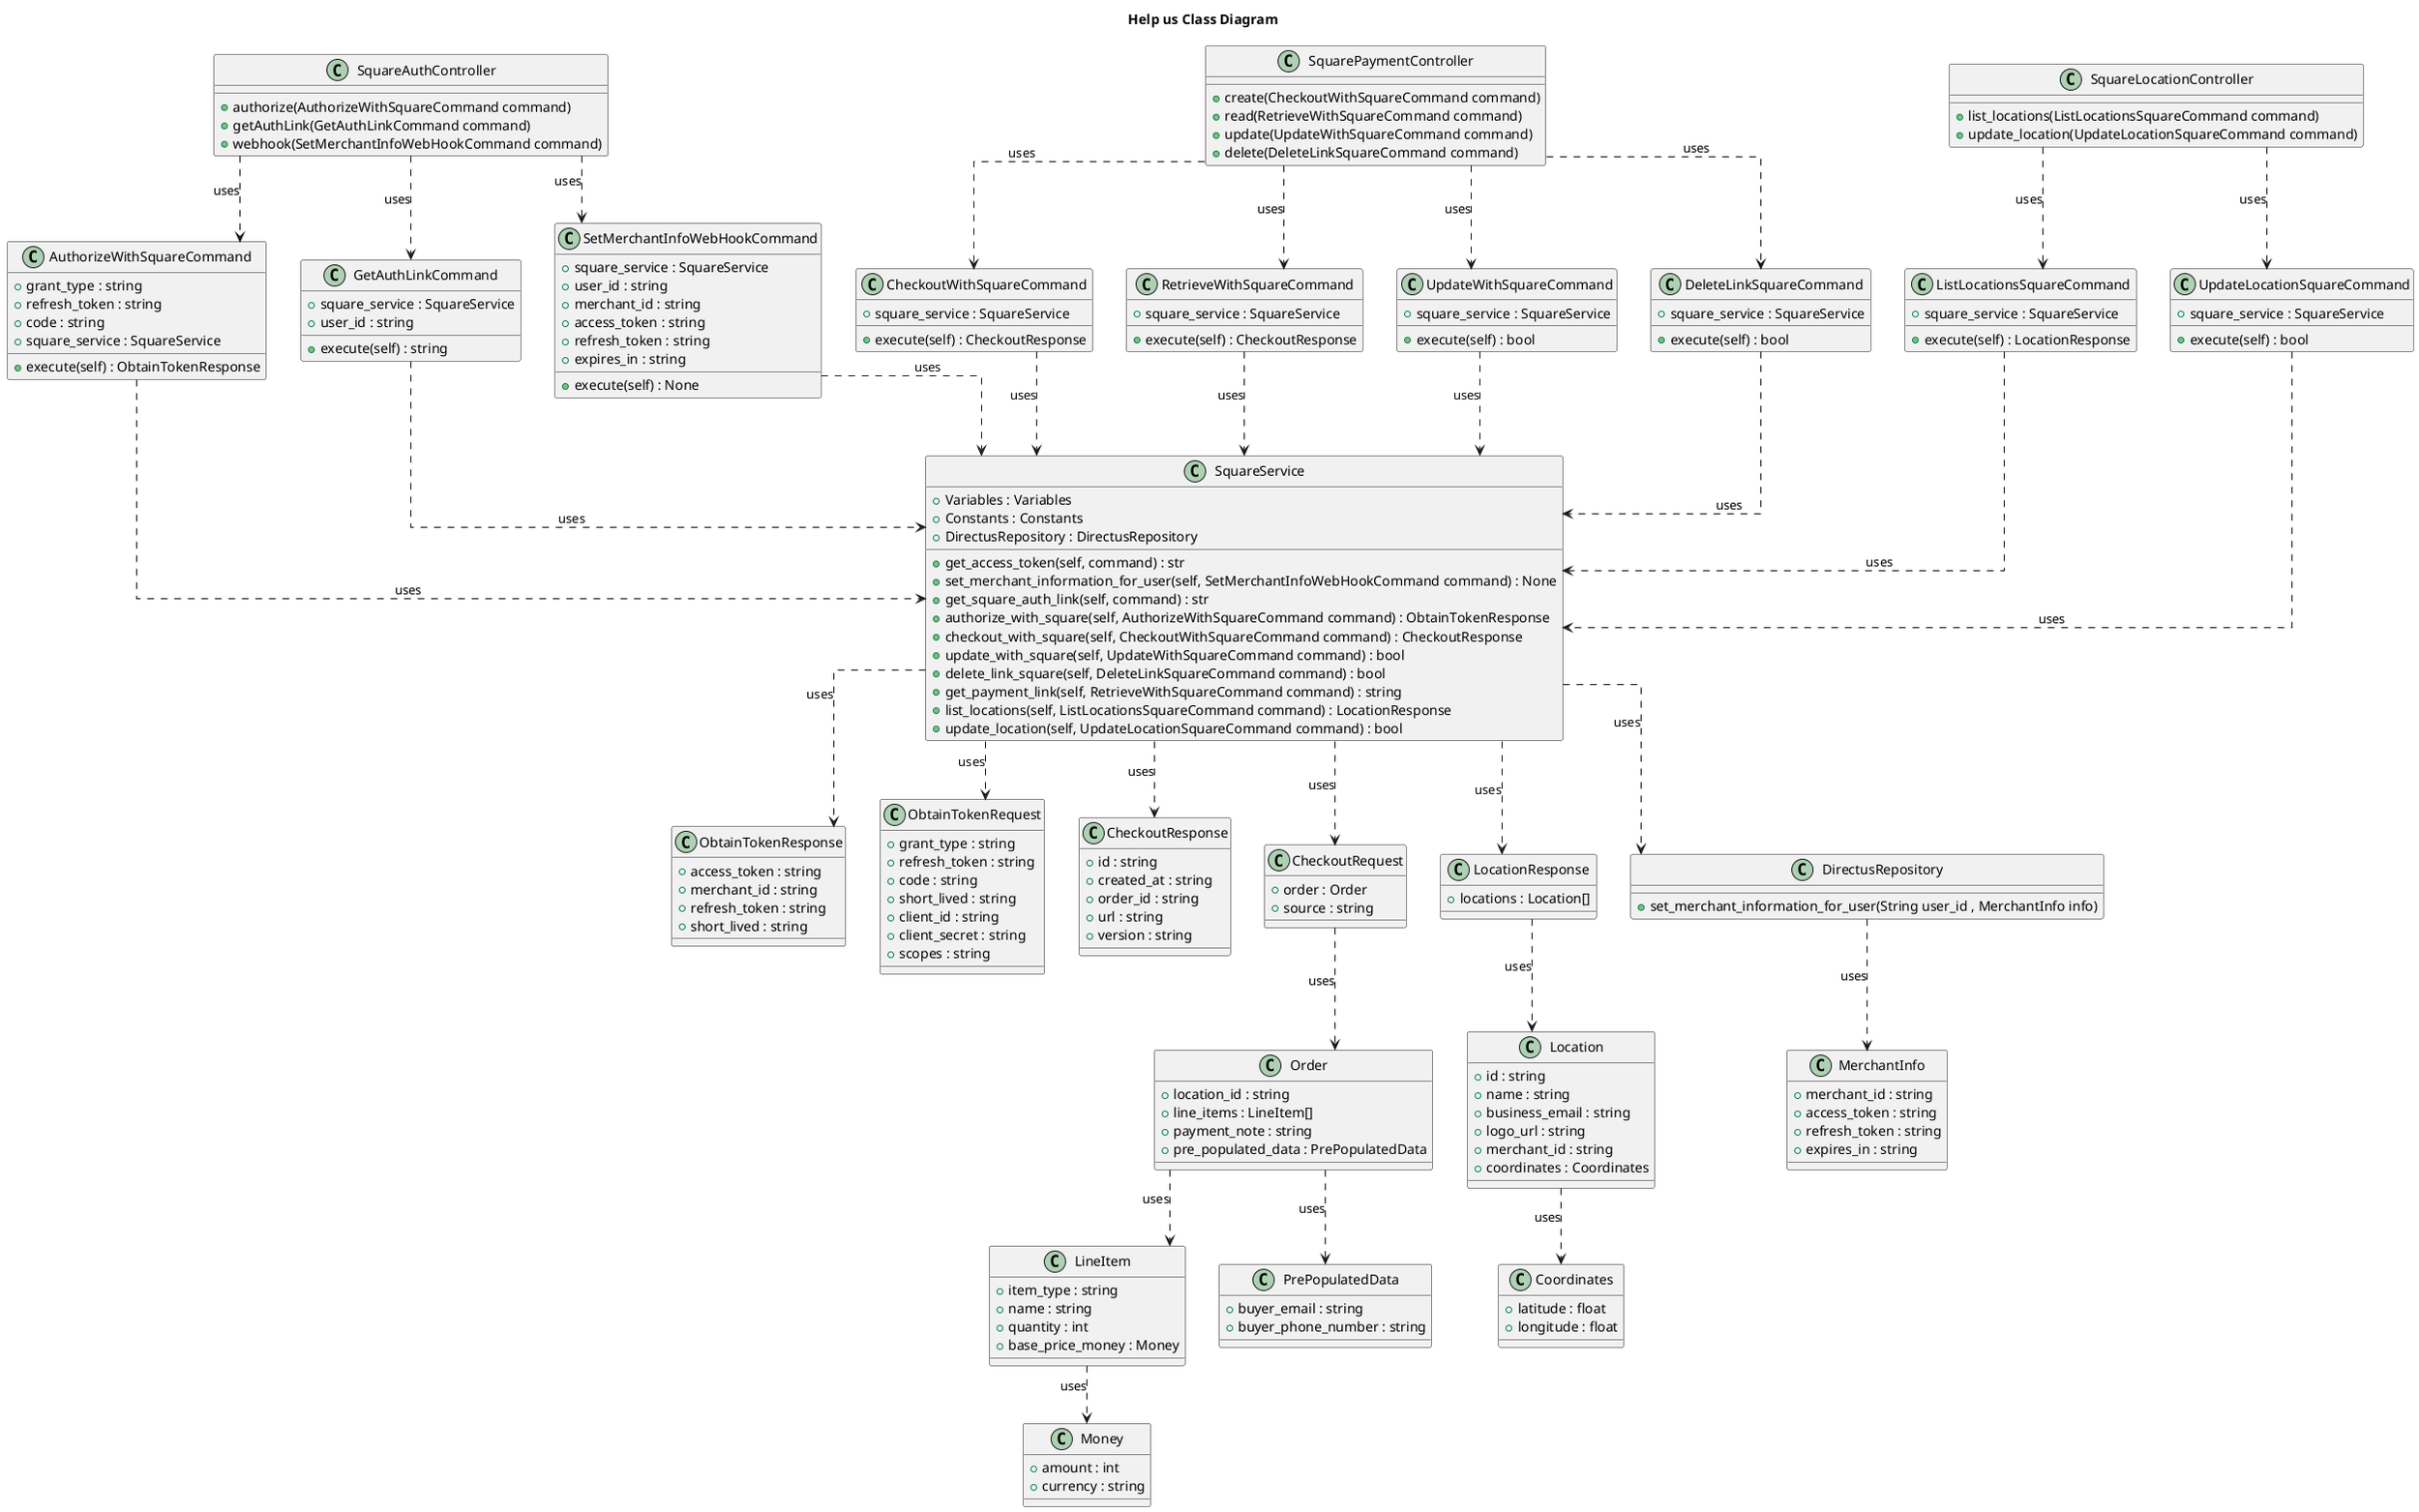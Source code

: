 @startuml "Help us Class Diagram"
title "Help us Class Diagram"

' avoid problems with angled crows feet
skinparam linetype ortho

class SquareAuthController {
    + authorize(AuthorizeWithSquareCommand command)
    + getAuthLink(GetAuthLinkCommand command)
    + webhook(SetMerchantInfoWebHookCommand command)
}

class AuthorizeWithSquareCommand {
    + grant_type : string
    + refresh_token : string
    + code : string
    + square_service : SquareService
    + execute(self) : ObtainTokenResponse
}

class GetAuthLinkCommand {
    + square_service : SquareService
    + user_id : string
    + execute(self) : string
}

SquareAuthController ..> AuthorizeWithSquareCommand : uses
SquareAuthController ..> GetAuthLinkCommand : uses

class SquareService {
    + Variables : Variables
    + Constants : Constants
    + DirectusRepository : DirectusRepository
    + get_access_token(self, command) : str
    + set_merchant_information_for_user(self, SetMerchantInfoWebHookCommand command) : None
    + get_square_auth_link(self, command) : str
    + authorize_with_square(self, AuthorizeWithSquareCommand command) : ObtainTokenResponse
    + checkout_with_square(self, CheckoutWithSquareCommand command) : CheckoutResponse
    + update_with_square(self, UpdateWithSquareCommand command) : bool
    + delete_link_square(self, DeleteLinkSquareCommand command) : bool
    + get_payment_link(self, RetrieveWithSquareCommand command) : string
    + list_locations(self, ListLocationsSquareCommand command) : LocationResponse
    + update_location(self, UpdateLocationSquareCommand command) : bool
}

class ObtainTokenResponse {
    + access_token : string
    + merchant_id : string
    + refresh_token : string
    + short_lived : string
}

class ObtainTokenRequest {
    + grant_type : string
    + refresh_token : string
    + code : string
    + short_lived : string
    + client_id : string
    + client_secret : string
    + scopes : string
}

SquareService ..> ObtainTokenResponse : uses
SquareService ..> ObtainTokenRequest : uses
AuthorizeWithSquareCommand ..> SquareService : uses
GetAuthLinkCommand ..> SquareService : uses

class SquarePaymentController {
    + create(CheckoutWithSquareCommand command)
    + read(RetrieveWithSquareCommand command)
    + update(UpdateWithSquareCommand command)
    + delete(DeleteLinkSquareCommand command)
}

class CheckoutWithSquareCommand {
    + square_service : SquareService
    + execute(self) : CheckoutResponse
}

class RetrieveWithSquareCommand {
    + square_service : SquareService
    + execute(self) : CheckoutResponse
}

class UpdateWithSquareCommand {
    + square_service : SquareService
    + execute(self) : bool
}

class DeleteLinkSquareCommand {
    + square_service : SquareService
    + execute(self) : bool
}

class CheckoutResponse {
    + id : string
    + created_at : string
    + order_id : string
    + url : string
    + version : string
}

class  CheckoutRequest {
    + order : Order
    + source : string
}

class Order {
    + location_id : string
    + line_items : LineItem[]
    + payment_note : string
    + pre_populated_data : PrePopulatedData
}

class LineItem {
    + item_type : string
    + name : string
    + quantity : int
    + base_price_money : Money
}

class PrePopulatedData {
    + buyer_email : string
    + buyer_phone_number : string
}

class Money {
    + amount : int
    + currency : string
}

SquareService ..> CheckoutResponse : uses
SquareService ..> CheckoutRequest : uses
CheckoutRequest ..> Order : uses
Order ..> LineItem : uses
Order ..> PrePopulatedData : uses
LineItem ..> Money : uses



SquarePaymentController ..> CheckoutWithSquareCommand : uses
SquarePaymentController ..> RetrieveWithSquareCommand : uses
SquarePaymentController ..> UpdateWithSquareCommand : uses
SquarePaymentController ..> DeleteLinkSquareCommand : uses

CheckoutWithSquareCommand ..> SquareService : uses
RetrieveWithSquareCommand ..> SquareService : uses
UpdateWithSquareCommand ..> SquareService : uses
DeleteLinkSquareCommand ..> SquareService : uses

class SquareLocationController {
    + list_locations(ListLocationsSquareCommand command)
    + update_location(UpdateLocationSquareCommand command)
}

class ListLocationsSquareCommand {
    + square_service : SquareService
    + execute(self) : LocationResponse
}

class UpdateLocationSquareCommand {
    + square_service : SquareService
    + execute(self) : bool
}

class LocationResponse {
    + locations : Location[]
}

class Location {
    + id : string
    + name : string
    + business_email : string
    + logo_url : string
    + merchant_id : string
    + coordinates : Coordinates
}

class Coordinates {
    + latitude : float
    + longitude : float
}

SquareLocationController ..> ListLocationsSquareCommand : uses
SquareLocationController ..> UpdateLocationSquareCommand : uses
ListLocationsSquareCommand ..> SquareService : uses
UpdateLocationSquareCommand ..> SquareService : uses
SquareService ..> LocationResponse : uses
LocationResponse ..> Location : uses
Location ..> Coordinates : uses

class DirectusRepository {
    + set_merchant_information_for_user(String user_id , MerchantInfo info)
}

class MerchantInfo {
    + merchant_id : string
    + access_token : string
    + refresh_token : string
    + expires_in : string
}

class SetMerchantInfoWebHookCommand {
    + square_service : SquareService
    + user_id : string
    + merchant_id : string
    + access_token : string
    + refresh_token : string
    + expires_in : string
    + execute(self) : None
}

DirectusRepository ..> MerchantInfo : uses
SquareService ..> DirectusRepository : uses
SetMerchantInfoWebHookCommand ..> SquareService : uses
SquareAuthController ..> SetMerchantInfoWebHookCommand : uses


@enduml

